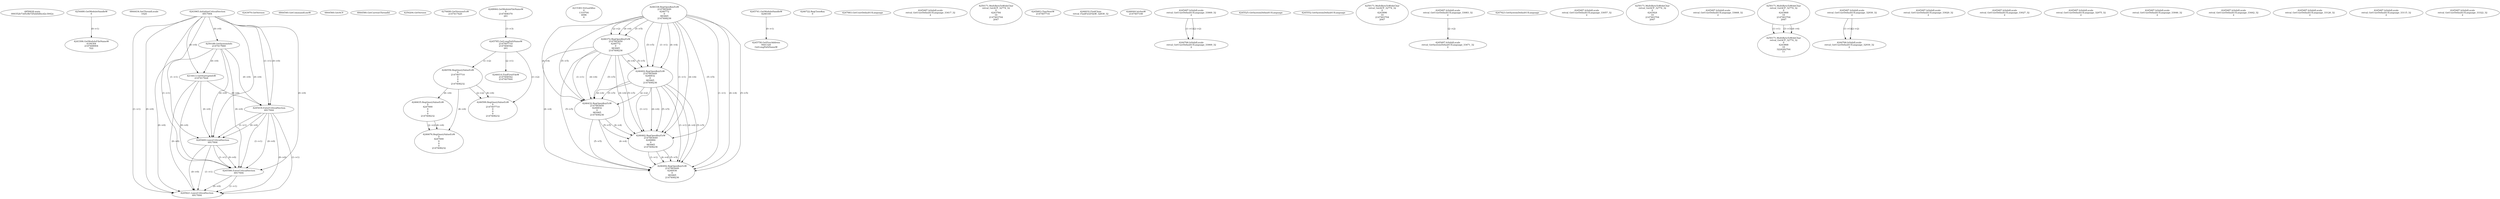 // Global SCDG with merge call
digraph {
	0 [label="6850628.main
000352b73d5c8b7d5eb0dfecd2c3042a"]
	1 [label="4254480.GetModuleHandleW
0"]
	2 [label="6844434.SetThreadLocale
1024"]
	3 [label="4243965.InitializeCriticalSection
6917004"]
	4 [label="4243979.GetVersion
"]
	5 [label="4250188.GetSystemInfo
2147417660"]
	3 -> 5 [label="(0-->0)"]
	6 [label="6844540.GetCommandLineW
"]
	7 [label="4214413.GetStartupInfoW
2147417624"]
	3 -> 7 [label="(0-->0)"]
	5 -> 7 [label="(0-->0)"]
	8 [label="6844560.GetACP
"]
	9 [label="6844580.GetCurrentThreadId
"]
	10 [label="4250204.GetVersion
"]
	11 [label="4276690.GetVersionExW
2147417420"]
	12 [label="4243306.GetModuleFileNameW
4194304
2147408904
522"]
	1 -> 12 [label="(0-->1)"]
	13 [label="4248064.GetModuleFileNameW
0
2147408370
261"]
	14 [label="4215383.VirtualAlloc
0
1310704
4096
4"]
	15 [label="4246338.RegOpenKeyExW
2147483649
4246772
0
983065
2147408236"]
	16 [label="4246372.RegOpenKeyExW
2147483650
4246772
0
983065
2147408236"]
	15 -> 16 [label="(2-->2)"]
	15 -> 16 [label="(4-->4)"]
	15 -> 16 [label="(5-->5)"]
	17 [label="4245741.GetModuleHandleW
4246160"]
	18 [label="4245758.GetProcAddress
9441320
GetLongPathNameW"]
	17 -> 18 [label="(0-->1)"]
	19 [label="4245785.GetLongPathNameW
2147407710
2147406542
261"]
	13 -> 19 [label="(3-->3)"]
	20 [label="4246556.RegQueryValueExW
0
2147407710
0
0
0
2147408232"]
	19 -> 20 [label="(1-->2)"]
	21 [label="4246635.RegQueryValueExW
0
4247000
0
0
0
2147408232"]
	20 -> 21 [label="(6-->6)"]
	22 [label="4246676.RegQueryValueExW
0
4247000
0
0
0
2147408232"]
	21 -> 22 [label="(2-->2)"]
	20 -> 22 [label="(6-->6)"]
	21 -> 22 [label="(6-->6)"]
	23 [label="4246722.RegCloseKey
0"]
	24 [label="4247883.GetUserDefaultUILanguage
"]
	25 [label="4245418.EnterCriticalSection
6917004"]
	3 -> 25 [label="(1-->1)"]
	3 -> 25 [label="(0-->0)"]
	5 -> 25 [label="(0-->0)"]
	7 -> 25 [label="(0-->0)"]
	26 [label="4245469.LeaveCriticalSection
6917004"]
	3 -> 26 [label="(1-->1)"]
	25 -> 26 [label="(1-->1)"]
	3 -> 26 [label="(0-->0)"]
	5 -> 26 [label="(0-->0)"]
	7 -> 26 [label="(0-->0)"]
	25 -> 26 [label="(0-->0)"]
	27 [label="4245487.IsValidLocale
retval_GetUserDefaultUILanguage_33417_32
2"]
	28 [label="4250171.MultiByteToWideChar
retval_GetACP_32774_32
0
4243784
10
2147403704
2047"]
	29 [label="4245683.CharNextW
2147407716"]
	30 [label="4246014.FindFirstFileW
2147406542
2147407064"]
	19 -> 30 [label="(2-->1)"]
	31 [label="4246032.FindClose
retval_FindFirstFileW_32838_32"]
	32 [label="4246044.lstrlenW
2147407108"]
	33 [label="4245487.IsValidLocale
retval_GetUserDefaultUILanguage_33069_32
2"]
	34 [label="4244766.IsValidLocale
retval_GetUserDefaultUILanguage_33069_32
2"]
	33 -> 34 [label="(1-->1)"]
	33 -> 34 [label="(2-->2)"]
	35 [label="4245525.GetSystemDefaultUILanguage
"]
	36 [label="4245552.GetSystemDefaultUILanguage
"]
	37 [label="4250171.MultiByteToWideChar
retval_GetACP_32774_32
0
4243896
10
2147403704
2047"]
	38 [label="4245487.IsValidLocale
retval_GetUserDefaultUILanguage_33083_32
2"]
	39 [label="4245580.EnterCriticalSection
6917004"]
	3 -> 39 [label="(1-->1)"]
	25 -> 39 [label="(1-->1)"]
	26 -> 39 [label="(1-->1)"]
	3 -> 39 [label="(0-->0)"]
	5 -> 39 [label="(0-->0)"]
	7 -> 39 [label="(0-->0)"]
	25 -> 39 [label="(0-->0)"]
	26 -> 39 [label="(0-->0)"]
	40 [label="4245621.LeaveCriticalSection
6917004"]
	3 -> 40 [label="(1-->1)"]
	25 -> 40 [label="(1-->1)"]
	26 -> 40 [label="(1-->1)"]
	39 -> 40 [label="(1-->1)"]
	3 -> 40 [label="(0-->0)"]
	5 -> 40 [label="(0-->0)"]
	7 -> 40 [label="(0-->0)"]
	25 -> 40 [label="(0-->0)"]
	26 -> 40 [label="(0-->0)"]
	39 -> 40 [label="(0-->0)"]
	41 [label="4247923.GetSystemDefaultUILanguage
"]
	42 [label="4245487.IsValidLocale
retval_GetSystemDefaultUILanguage_33471_32
2"]
	38 -> 42 [label="(2-->2)"]
	43 [label="4245487.IsValidLocale
retval_GetUserDefaultUILanguage_33057_32
2"]
	44 [label="4250171.MultiByteToWideChar
retval_GetACP_32774_32
0
4243924
10
2147403704
2047"]
	45 [label="4246402.RegOpenKeyExW
2147483649
4246832
0
983065
2147408236"]
	15 -> 45 [label="(1-->1)"]
	15 -> 45 [label="(4-->4)"]
	16 -> 45 [label="(4-->4)"]
	15 -> 45 [label="(5-->5)"]
	16 -> 45 [label="(5-->5)"]
	46 [label="4246432.RegOpenKeyExW
2147483650
4246832
0
983065
2147408236"]
	16 -> 46 [label="(1-->1)"]
	45 -> 46 [label="(2-->2)"]
	15 -> 46 [label="(4-->4)"]
	16 -> 46 [label="(4-->4)"]
	45 -> 46 [label="(4-->4)"]
	15 -> 46 [label="(5-->5)"]
	16 -> 46 [label="(5-->5)"]
	45 -> 46 [label="(5-->5)"]
	47 [label="4246462.RegOpenKeyExW
2147483649
4246884
0
983065
2147408236"]
	15 -> 47 [label="(1-->1)"]
	45 -> 47 [label="(1-->1)"]
	15 -> 47 [label="(4-->4)"]
	16 -> 47 [label="(4-->4)"]
	45 -> 47 [label="(4-->4)"]
	46 -> 47 [label="(4-->4)"]
	15 -> 47 [label="(5-->5)"]
	16 -> 47 [label="(5-->5)"]
	45 -> 47 [label="(5-->5)"]
	46 -> 47 [label="(5-->5)"]
	48 [label="4246492.RegOpenKeyExW
2147483649
4246936
0
983065
2147408236"]
	15 -> 48 [label="(1-->1)"]
	45 -> 48 [label="(1-->1)"]
	47 -> 48 [label="(1-->1)"]
	15 -> 48 [label="(4-->4)"]
	16 -> 48 [label="(4-->4)"]
	45 -> 48 [label="(4-->4)"]
	46 -> 48 [label="(4-->4)"]
	47 -> 48 [label="(4-->4)"]
	15 -> 48 [label="(5-->5)"]
	16 -> 48 [label="(5-->5)"]
	45 -> 48 [label="(5-->5)"]
	46 -> 48 [label="(5-->5)"]
	47 -> 48 [label="(5-->5)"]
	49 [label="4246599.RegQueryValueExW
0
2147407710
0
0
0
2147408232"]
	19 -> 49 [label="(1-->2)"]
	20 -> 49 [label="(2-->2)"]
	20 -> 49 [label="(6-->6)"]
	50 [label="4245487.IsValidLocale
retval_GetUserDefaultUILanguage_33668_32
2"]
	51 [label="4250171.MultiByteToWideChar
retval_GetACP_32774_32
0
4243868
10
2147403704
2047"]
	52 [label="4250171.MultiByteToWideChar
retval_GetACP_32774_32
0
4243868
10
3224282764
11"]
	51 -> 52 [label="(1-->1)"]
	51 -> 52 [label="(3-->3)"]
	51 -> 52 [label="(4-->4)"]
	53 [label="4245487.IsValidLocale
retval_GetUserDefaultUILanguage_32930_32
2"]
	54 [label="4245487.IsValidLocale
retval_GetUserDefaultUILanguage_33020_32
2"]
	55 [label="4245487.IsValidLocale
retval_GetUserDefaultUILanguage_33027_32
2"]
	56 [label="4244766.IsValidLocale
retval_GetUserDefaultUILanguage_32930_32
2"]
	53 -> 56 [label="(1-->1)"]
	53 -> 56 [label="(2-->2)"]
	57 [label="4245487.IsValidLocale
retval_GetUserDefaultUILanguage_32975_32
2"]
	58 [label="4245487.IsValidLocale
retval_GetUserDefaultUILanguage_33046_32
2"]
	59 [label="4245487.IsValidLocale
retval_GetUserDefaultUILanguage_33442_32
2"]
	60 [label="4245487.IsValidLocale
retval_GetUserDefaultUILanguage_33126_32
2"]
	61 [label="4245487.IsValidLocale
retval_GetUserDefaultUILanguage_33115_32
2"]
	62 [label="4245487.IsValidLocale
retval_GetUserDefaultUILanguage_33322_32
2"]
}
